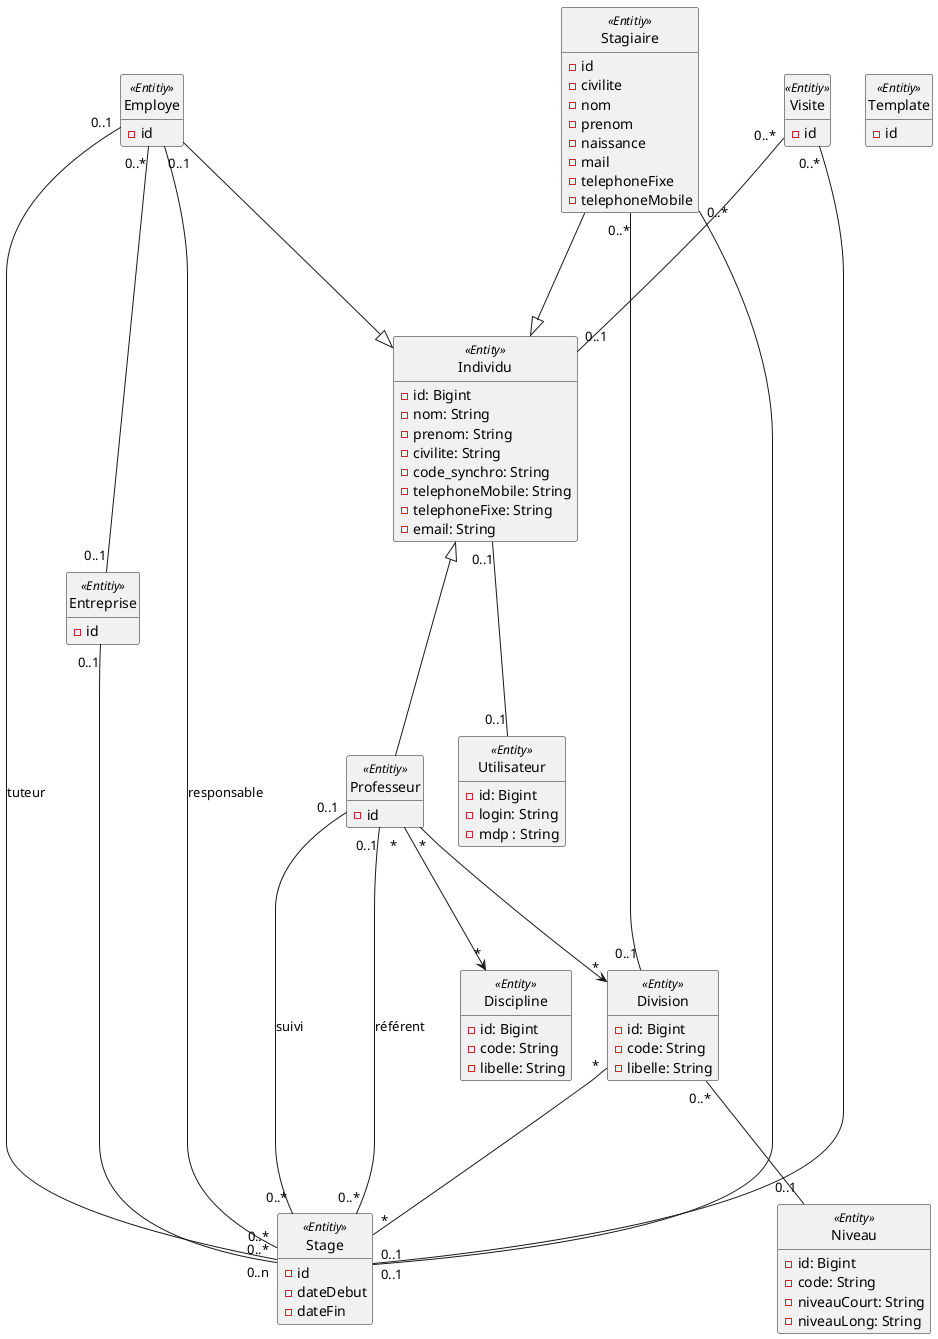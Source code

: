 @startuml

class Individu << Entity >> {
  - id: Bigint
  - nom: String
  - prenom: String
  - civilite: String
  - code_synchro: String
  - telephoneMobile: String
  - telephoneFixe: String
  - email: String
  + getters() et setters()
  + equals()
  + hashCode()
  + toString()
}

class Utilisateur << Entity >> {
   -id: Bigint
   -login: String
   -mdp : String
   + getters() et setters()
   + equals()
   + hashCode()
   + toString()
}

class Division << Entity >> {
   - id: Bigint
   - code: String
   - libelle: String
   + getters() et setters()
   + equals()
   + hashCode()
   + toString()
}

class Niveau << Entity >> {
   - id: Bigint
   - code: String
   - niveauCourt: String
   - niveauLong: String
   + getters() et setters()
   + equals()
   + hashCode()
   + toString()
}

class Discipline << Entity >> {
   - id: Bigint
   - code: String
   - libelle: String
   + getters() et setters()
   + equals()
   + hashCode()
   + toString()
}

class Stagiaire << Entitiy >> {
   - id
   - civilite
   - nom
   - prenom
   - naissance
   - mail
   - telephoneFixe
   - telephoneMobile
   + getters() et setters()
   + equals()
   + hashCode()
   + toString()
}

class Stage << Entitiy >> {
   - id
   - dateDebut
   - dateFin

   + getters() et setters()
   + equals()
   + hashCode()
   + toString()
}

class Entreprise << Entitiy >> {
   - id
   + getters() et setters()
   + equals()
   + hashCode()
   + toString()
}

class Employe << Entitiy >> {
   - id
   + getters() et setters()
   + equals()
   + hashCode()
   + toString()
}

class Visite << Entitiy >> {
   - id
   + getters() et setters()
   + equals()
   + hashCode()
   + toString()
}

class Professeur << Entitiy >> {
   - id
   + getters() et setters()
   + equals()
   + hashCode()
   + toString()
}

class Template << Entitiy >> {
   - id
   + getters() et setters()
   + equals()
   + hashCode()
   + toString()
}

hide circle
hide methods

Individu "0..1" --- "0..1" Utilisateur
Professeur "*" ---> "*" Division
Professeur " *   " ---> "*" Discipline
Division "0..*" --- "0..1" Niveau
Division "*" --- "*" Stage


Individu <|--- Professeur
Stagiaire ---|> Individu
Employe ---|> Individu

Stagiaire "0..*" --- "0..1" Division
Stagiaire "0..*" --- "0..1" Stage
Professeur "0..1" --- "0..*" Stage : référent
Professeur "0..1" --- "0..*" Stage : suivi
Entreprise "0..1" --- "0..n" Stage
Employe "0..*" --- "0..1" Entreprise
Employe "0..1" --- "0..*" Stage : responsable
Employe "0..1" --- "0..*" Stage : tuteur
Visite "0..*" --- "0..1" Stage
Visite "0..*" --- "0..1" Individu

@enduml
